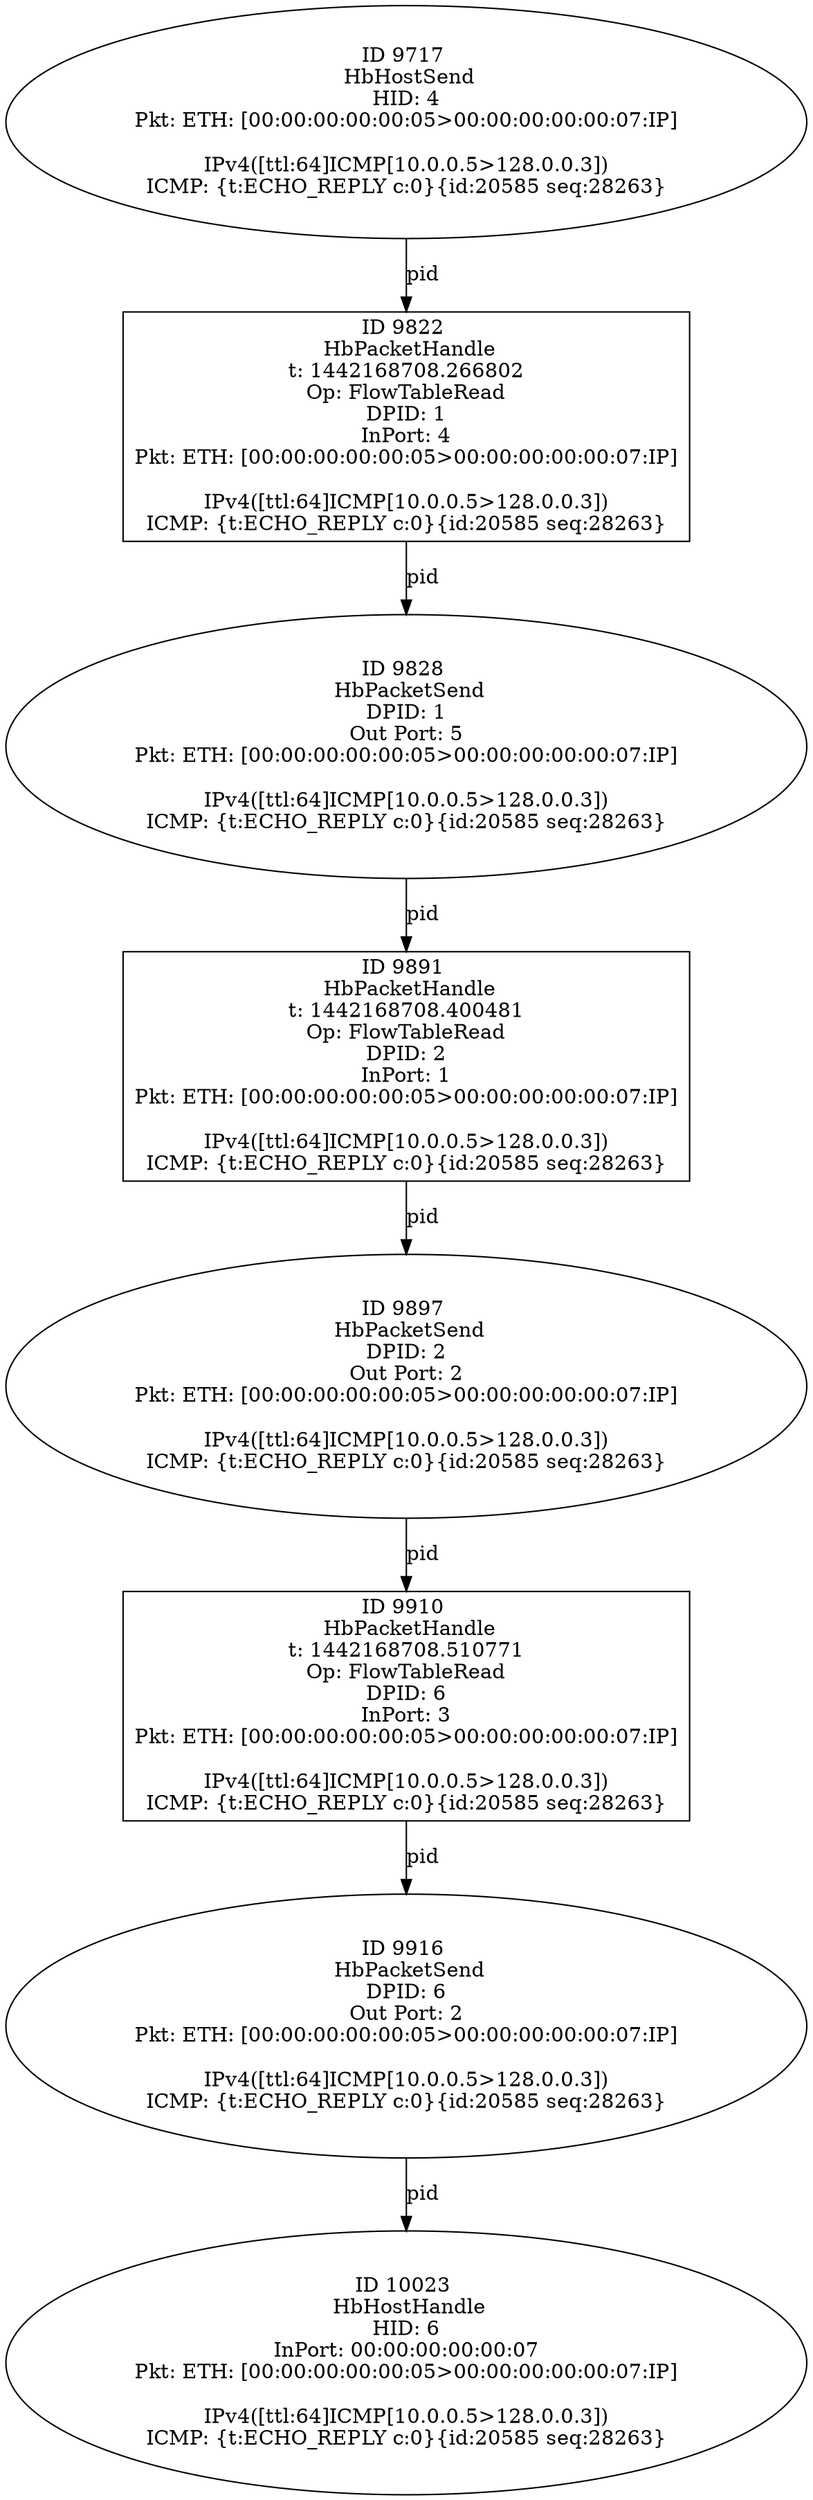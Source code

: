 strict digraph G {
9891 [shape=box, event=<hb_events.HbPacketHandle object at 0x108e56410>, label="ID 9891 
 HbPacketHandle
t: 1442168708.400481
Op: FlowTableRead
DPID: 2
InPort: 1
Pkt: ETH: [00:00:00:00:00:05>00:00:00:00:00:07:IP]

IPv4([ttl:64]ICMP[10.0.0.5>128.0.0.3])
ICMP: {t:ECHO_REPLY c:0}{id:20585 seq:28263}"];
9828 [shape=oval, event=<hb_events.HbPacketSend object at 0x108e119d0>, label="ID 9828 
 HbPacketSend
DPID: 1
Out Port: 5
Pkt: ETH: [00:00:00:00:00:05>00:00:00:00:00:07:IP]

IPv4([ttl:64]ICMP[10.0.0.5>128.0.0.3])
ICMP: {t:ECHO_REPLY c:0}{id:20585 seq:28263}"];
10023 [shape=oval, event=<hb_events.HbHostHandle object at 0x108ebd4d0>, label="ID 10023 
 HbHostHandle
HID: 6
InPort: 00:00:00:00:00:07
Pkt: ETH: [00:00:00:00:00:05>00:00:00:00:00:07:IP]

IPv4([ttl:64]ICMP[10.0.0.5>128.0.0.3])
ICMP: {t:ECHO_REPLY c:0}{id:20585 seq:28263}"];
9897 [shape=oval, event=<hb_events.HbPacketSend object at 0x108e5f350>, label="ID 9897 
 HbPacketSend
DPID: 2
Out Port: 2
Pkt: ETH: [00:00:00:00:00:05>00:00:00:00:00:07:IP]

IPv4([ttl:64]ICMP[10.0.0.5>128.0.0.3])
ICMP: {t:ECHO_REPLY c:0}{id:20585 seq:28263}"];
9717 [shape=oval, event=<hb_events.HbHostSend object at 0x108dbab10>, label="ID 9717 
 HbHostSend
HID: 4
Pkt: ETH: [00:00:00:00:00:05>00:00:00:00:00:07:IP]

IPv4([ttl:64]ICMP[10.0.0.5>128.0.0.3])
ICMP: {t:ECHO_REPLY c:0}{id:20585 seq:28263}"];
9910 [shape=box, event=<hb_events.HbPacketHandle object at 0x108e657d0>, label="ID 9910 
 HbPacketHandle
t: 1442168708.510771
Op: FlowTableRead
DPID: 6
InPort: 3
Pkt: ETH: [00:00:00:00:00:05>00:00:00:00:00:07:IP]

IPv4([ttl:64]ICMP[10.0.0.5>128.0.0.3])
ICMP: {t:ECHO_REPLY c:0}{id:20585 seq:28263}"];
9916 [shape=oval, event=<hb_events.HbPacketSend object at 0x108e65c10>, label="ID 9916 
 HbPacketSend
DPID: 6
Out Port: 2
Pkt: ETH: [00:00:00:00:00:05>00:00:00:00:00:07:IP]

IPv4([ttl:64]ICMP[10.0.0.5>128.0.0.3])
ICMP: {t:ECHO_REPLY c:0}{id:20585 seq:28263}"];
9822 [shape=box, event=<hb_events.HbPacketHandle object at 0x108e11590>, label="ID 9822 
 HbPacketHandle
t: 1442168708.266802
Op: FlowTableRead
DPID: 1
InPort: 4
Pkt: ETH: [00:00:00:00:00:05>00:00:00:00:00:07:IP]

IPv4([ttl:64]ICMP[10.0.0.5>128.0.0.3])
ICMP: {t:ECHO_REPLY c:0}{id:20585 seq:28263}"];
9891 -> 9897  [rel=pid, label=pid];
9828 -> 9891  [rel=pid, label=pid];
9897 -> 9910  [rel=pid, label=pid];
9717 -> 9822  [rel=pid, label=pid];
9910 -> 9916  [rel=pid, label=pid];
9916 -> 10023  [rel=pid, label=pid];
9822 -> 9828  [rel=pid, label=pid];
}
